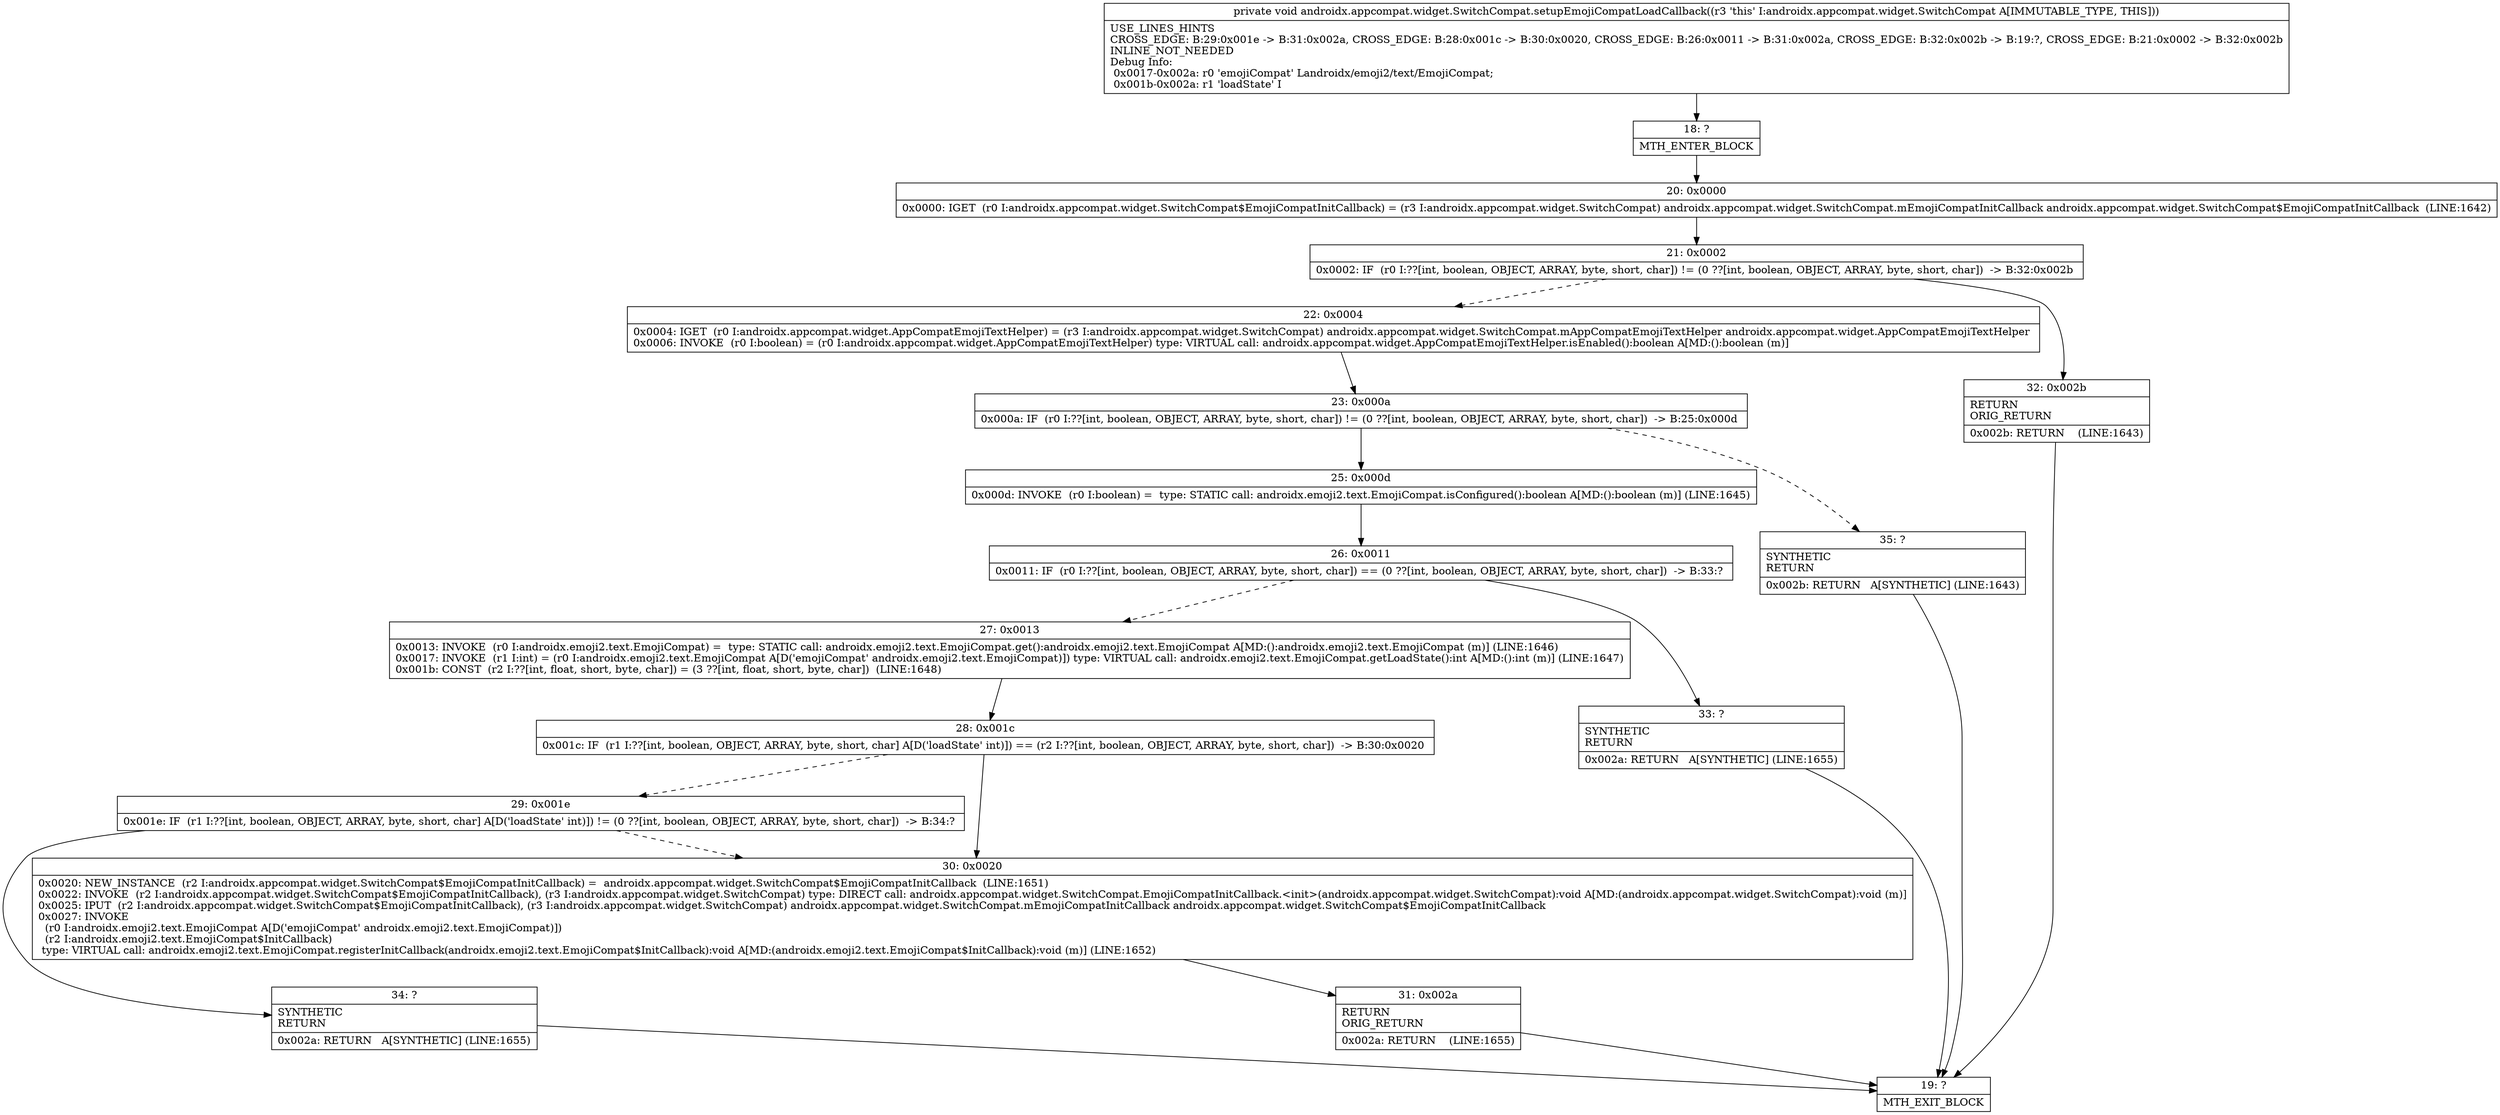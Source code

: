 digraph "CFG forandroidx.appcompat.widget.SwitchCompat.setupEmojiCompatLoadCallback()V" {
Node_18 [shape=record,label="{18\:\ ?|MTH_ENTER_BLOCK\l}"];
Node_20 [shape=record,label="{20\:\ 0x0000|0x0000: IGET  (r0 I:androidx.appcompat.widget.SwitchCompat$EmojiCompatInitCallback) = (r3 I:androidx.appcompat.widget.SwitchCompat) androidx.appcompat.widget.SwitchCompat.mEmojiCompatInitCallback androidx.appcompat.widget.SwitchCompat$EmojiCompatInitCallback  (LINE:1642)\l}"];
Node_21 [shape=record,label="{21\:\ 0x0002|0x0002: IF  (r0 I:??[int, boolean, OBJECT, ARRAY, byte, short, char]) != (0 ??[int, boolean, OBJECT, ARRAY, byte, short, char])  \-\> B:32:0x002b \l}"];
Node_22 [shape=record,label="{22\:\ 0x0004|0x0004: IGET  (r0 I:androidx.appcompat.widget.AppCompatEmojiTextHelper) = (r3 I:androidx.appcompat.widget.SwitchCompat) androidx.appcompat.widget.SwitchCompat.mAppCompatEmojiTextHelper androidx.appcompat.widget.AppCompatEmojiTextHelper \l0x0006: INVOKE  (r0 I:boolean) = (r0 I:androidx.appcompat.widget.AppCompatEmojiTextHelper) type: VIRTUAL call: androidx.appcompat.widget.AppCompatEmojiTextHelper.isEnabled():boolean A[MD:():boolean (m)]\l}"];
Node_23 [shape=record,label="{23\:\ 0x000a|0x000a: IF  (r0 I:??[int, boolean, OBJECT, ARRAY, byte, short, char]) != (0 ??[int, boolean, OBJECT, ARRAY, byte, short, char])  \-\> B:25:0x000d \l}"];
Node_25 [shape=record,label="{25\:\ 0x000d|0x000d: INVOKE  (r0 I:boolean) =  type: STATIC call: androidx.emoji2.text.EmojiCompat.isConfigured():boolean A[MD:():boolean (m)] (LINE:1645)\l}"];
Node_26 [shape=record,label="{26\:\ 0x0011|0x0011: IF  (r0 I:??[int, boolean, OBJECT, ARRAY, byte, short, char]) == (0 ??[int, boolean, OBJECT, ARRAY, byte, short, char])  \-\> B:33:? \l}"];
Node_27 [shape=record,label="{27\:\ 0x0013|0x0013: INVOKE  (r0 I:androidx.emoji2.text.EmojiCompat) =  type: STATIC call: androidx.emoji2.text.EmojiCompat.get():androidx.emoji2.text.EmojiCompat A[MD:():androidx.emoji2.text.EmojiCompat (m)] (LINE:1646)\l0x0017: INVOKE  (r1 I:int) = (r0 I:androidx.emoji2.text.EmojiCompat A[D('emojiCompat' androidx.emoji2.text.EmojiCompat)]) type: VIRTUAL call: androidx.emoji2.text.EmojiCompat.getLoadState():int A[MD:():int (m)] (LINE:1647)\l0x001b: CONST  (r2 I:??[int, float, short, byte, char]) = (3 ??[int, float, short, byte, char])  (LINE:1648)\l}"];
Node_28 [shape=record,label="{28\:\ 0x001c|0x001c: IF  (r1 I:??[int, boolean, OBJECT, ARRAY, byte, short, char] A[D('loadState' int)]) == (r2 I:??[int, boolean, OBJECT, ARRAY, byte, short, char])  \-\> B:30:0x0020 \l}"];
Node_29 [shape=record,label="{29\:\ 0x001e|0x001e: IF  (r1 I:??[int, boolean, OBJECT, ARRAY, byte, short, char] A[D('loadState' int)]) != (0 ??[int, boolean, OBJECT, ARRAY, byte, short, char])  \-\> B:34:? \l}"];
Node_34 [shape=record,label="{34\:\ ?|SYNTHETIC\lRETURN\l|0x002a: RETURN   A[SYNTHETIC] (LINE:1655)\l}"];
Node_19 [shape=record,label="{19\:\ ?|MTH_EXIT_BLOCK\l}"];
Node_30 [shape=record,label="{30\:\ 0x0020|0x0020: NEW_INSTANCE  (r2 I:androidx.appcompat.widget.SwitchCompat$EmojiCompatInitCallback) =  androidx.appcompat.widget.SwitchCompat$EmojiCompatInitCallback  (LINE:1651)\l0x0022: INVOKE  (r2 I:androidx.appcompat.widget.SwitchCompat$EmojiCompatInitCallback), (r3 I:androidx.appcompat.widget.SwitchCompat) type: DIRECT call: androidx.appcompat.widget.SwitchCompat.EmojiCompatInitCallback.\<init\>(androidx.appcompat.widget.SwitchCompat):void A[MD:(androidx.appcompat.widget.SwitchCompat):void (m)]\l0x0025: IPUT  (r2 I:androidx.appcompat.widget.SwitchCompat$EmojiCompatInitCallback), (r3 I:androidx.appcompat.widget.SwitchCompat) androidx.appcompat.widget.SwitchCompat.mEmojiCompatInitCallback androidx.appcompat.widget.SwitchCompat$EmojiCompatInitCallback \l0x0027: INVOKE  \l  (r0 I:androidx.emoji2.text.EmojiCompat A[D('emojiCompat' androidx.emoji2.text.EmojiCompat)])\l  (r2 I:androidx.emoji2.text.EmojiCompat$InitCallback)\l type: VIRTUAL call: androidx.emoji2.text.EmojiCompat.registerInitCallback(androidx.emoji2.text.EmojiCompat$InitCallback):void A[MD:(androidx.emoji2.text.EmojiCompat$InitCallback):void (m)] (LINE:1652)\l}"];
Node_31 [shape=record,label="{31\:\ 0x002a|RETURN\lORIG_RETURN\l|0x002a: RETURN    (LINE:1655)\l}"];
Node_33 [shape=record,label="{33\:\ ?|SYNTHETIC\lRETURN\l|0x002a: RETURN   A[SYNTHETIC] (LINE:1655)\l}"];
Node_35 [shape=record,label="{35\:\ ?|SYNTHETIC\lRETURN\l|0x002b: RETURN   A[SYNTHETIC] (LINE:1643)\l}"];
Node_32 [shape=record,label="{32\:\ 0x002b|RETURN\lORIG_RETURN\l|0x002b: RETURN    (LINE:1643)\l}"];
MethodNode[shape=record,label="{private void androidx.appcompat.widget.SwitchCompat.setupEmojiCompatLoadCallback((r3 'this' I:androidx.appcompat.widget.SwitchCompat A[IMMUTABLE_TYPE, THIS]))  | USE_LINES_HINTS\lCROSS_EDGE: B:29:0x001e \-\> B:31:0x002a, CROSS_EDGE: B:28:0x001c \-\> B:30:0x0020, CROSS_EDGE: B:26:0x0011 \-\> B:31:0x002a, CROSS_EDGE: B:32:0x002b \-\> B:19:?, CROSS_EDGE: B:21:0x0002 \-\> B:32:0x002b\lINLINE_NOT_NEEDED\lDebug Info:\l  0x0017\-0x002a: r0 'emojiCompat' Landroidx\/emoji2\/text\/EmojiCompat;\l  0x001b\-0x002a: r1 'loadState' I\l}"];
MethodNode -> Node_18;Node_18 -> Node_20;
Node_20 -> Node_21;
Node_21 -> Node_22[style=dashed];
Node_21 -> Node_32;
Node_22 -> Node_23;
Node_23 -> Node_25;
Node_23 -> Node_35[style=dashed];
Node_25 -> Node_26;
Node_26 -> Node_27[style=dashed];
Node_26 -> Node_33;
Node_27 -> Node_28;
Node_28 -> Node_29[style=dashed];
Node_28 -> Node_30;
Node_29 -> Node_30[style=dashed];
Node_29 -> Node_34;
Node_34 -> Node_19;
Node_30 -> Node_31;
Node_31 -> Node_19;
Node_33 -> Node_19;
Node_35 -> Node_19;
Node_32 -> Node_19;
}

